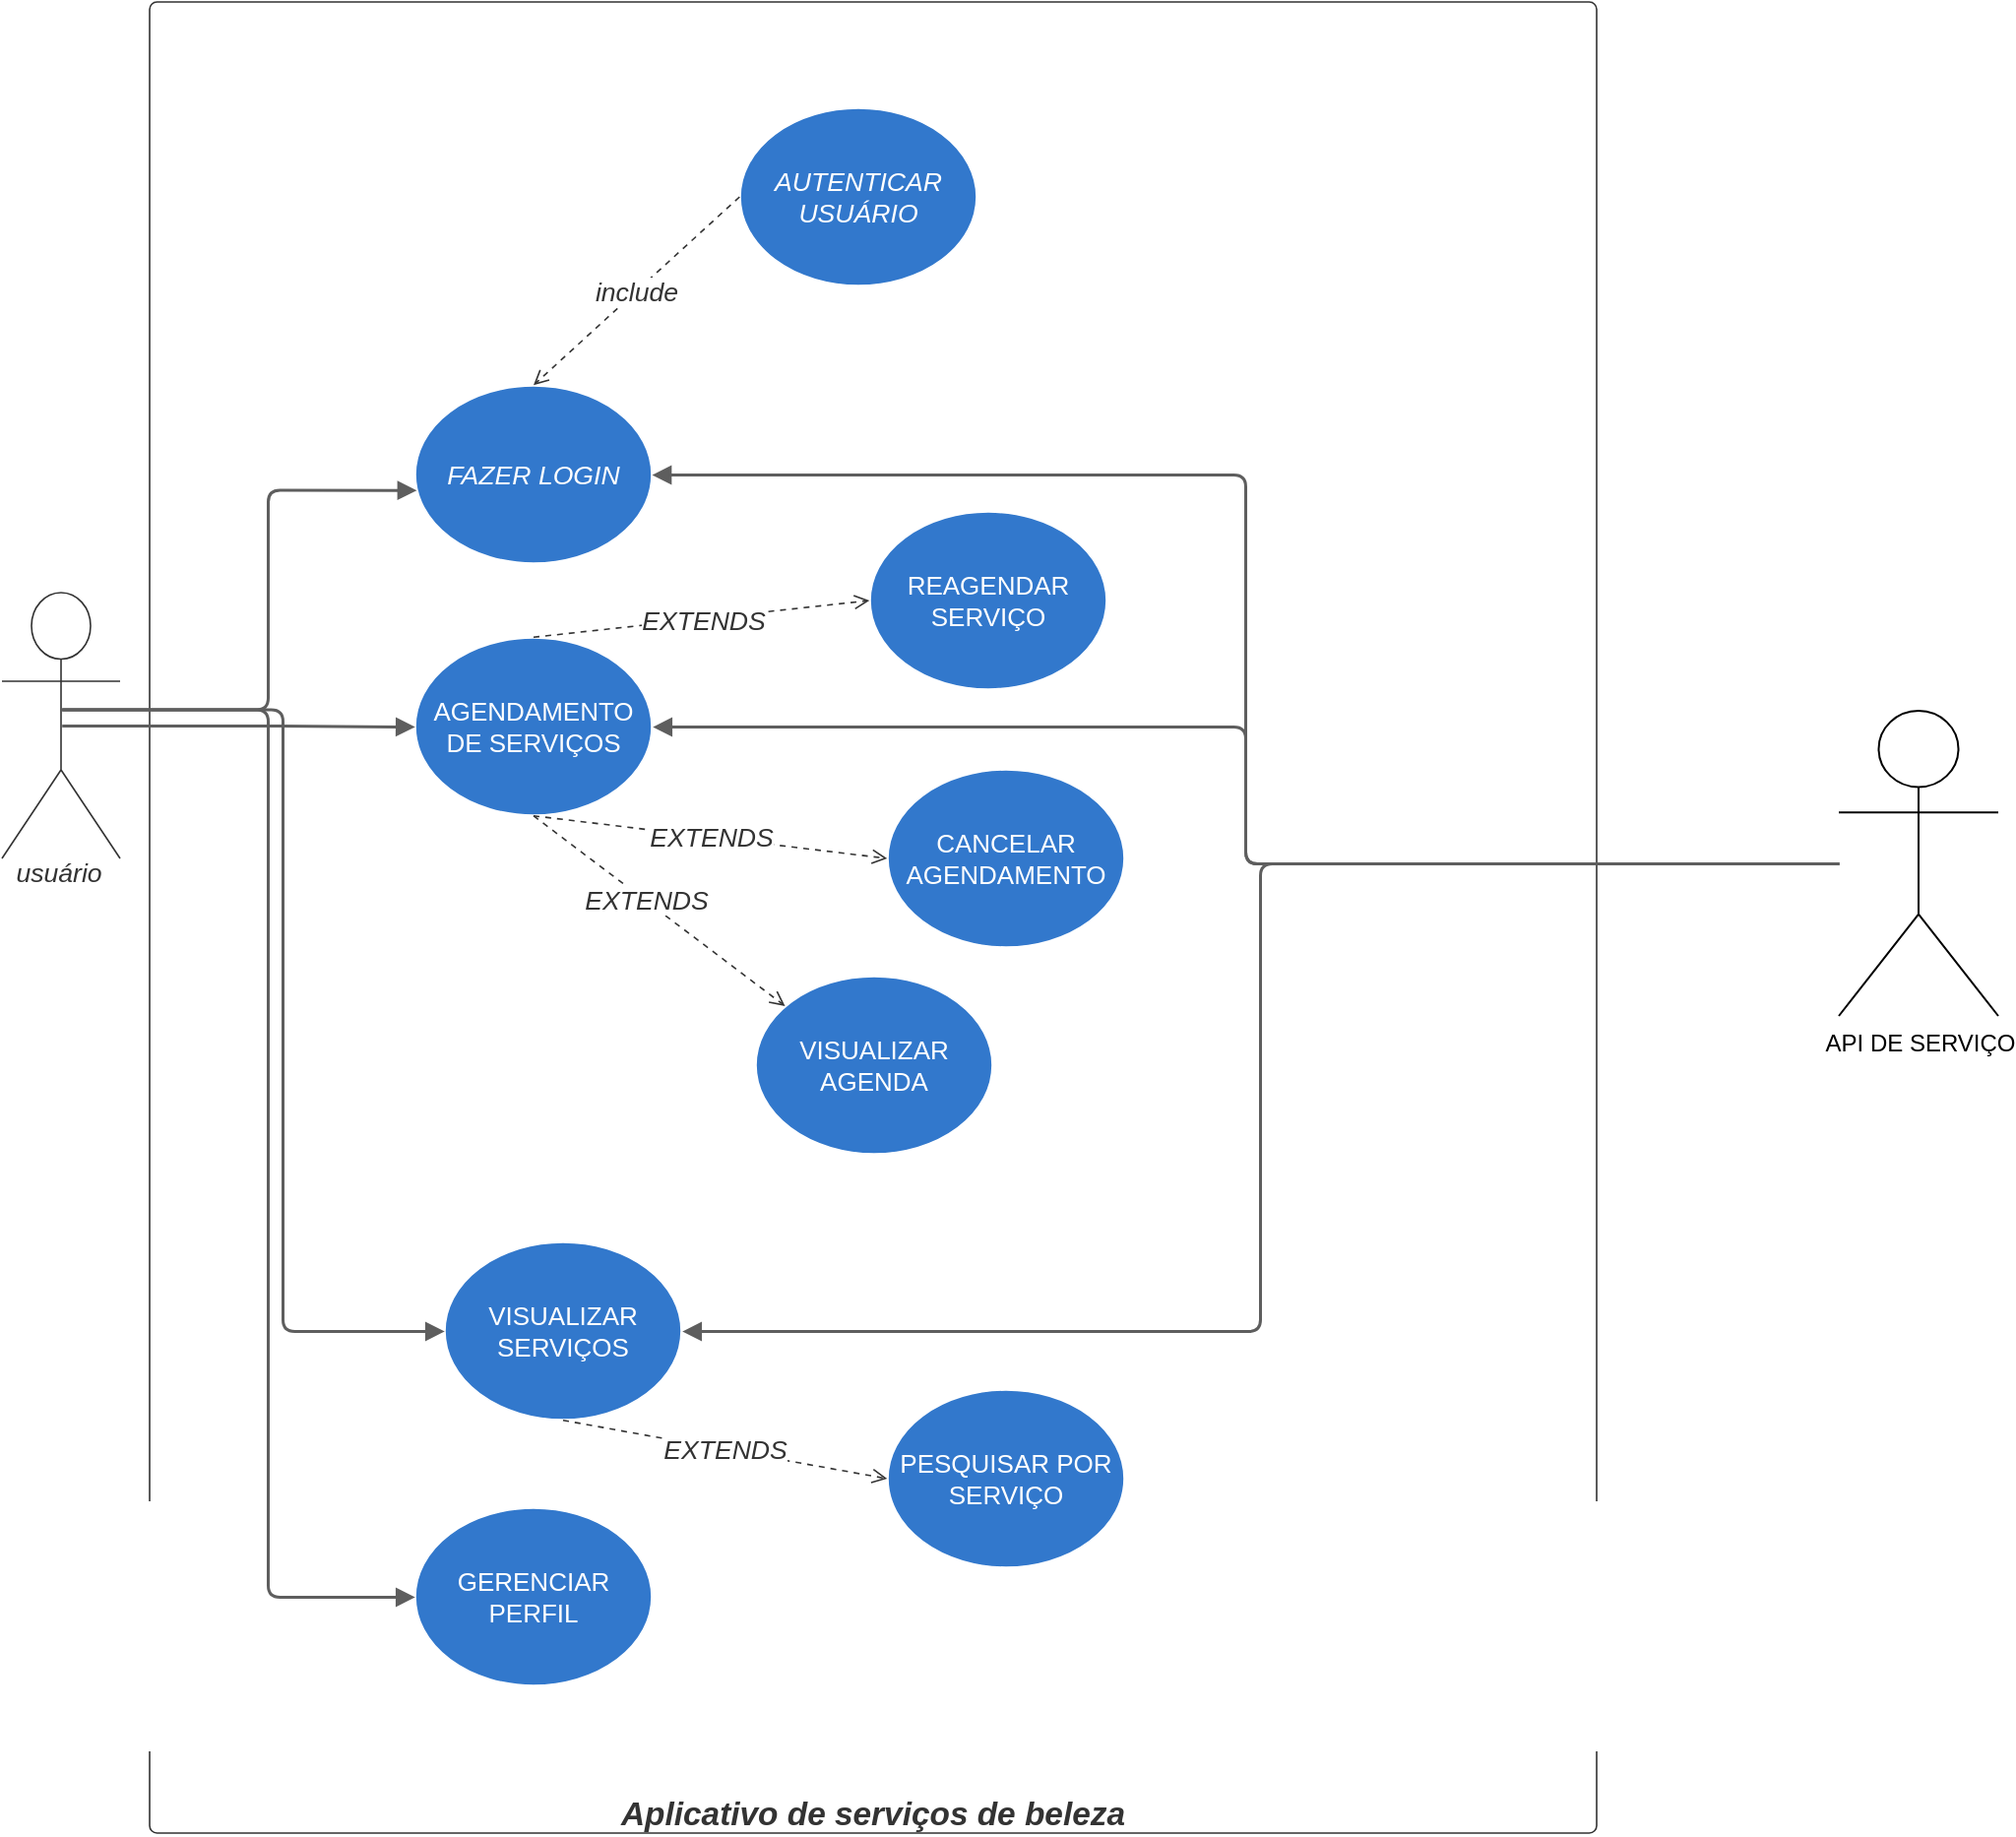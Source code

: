 <mxfile version="24.3.1" type="device">
  <diagram name="Página-1" id="BfVdu5xQGKNtw6ZUOIGQ">
    <mxGraphModel dx="2418" dy="1546" grid="0" gridSize="10" guides="1" tooltips="1" connect="1" arrows="1" fold="1" page="0" pageScale="1" pageWidth="827" pageHeight="1169" math="0" shadow="0">
      <root>
        <mxCell id="0" />
        <mxCell id="1" parent="0" />
        <mxCell id="gWYd5YzaYYqHv2XwFN_W-1" value="Aplicativo de serviços de beleza" style="html=1;overflow=block;blockSpacing=1;whiteSpace=wrap;container=1;pointerEvents=0;collapsible=0;recursiveResize=0;fontSize=16.7;fontColor=#333333;fontStyle=3;spacing=0;verticalAlign=bottom;strokeColor=#333333;strokeOpacity=100;fillOpacity=0;rounded=1;absoluteArcSize=1;arcSize=7.5;fillColor=#000000;strokeWidth=0.8;lucidId=wvyzM6N.5AY.;" vertex="1" parent="1">
          <mxGeometry x="-143" y="-130" width="735" height="930" as="geometry" />
        </mxCell>
        <mxCell id="gWYd5YzaYYqHv2XwFN_W-12" value="REAGENDAR SERVIÇO" style="html=1;overflow=block;blockSpacing=1;whiteSpace=wrap;ellipse;fontSize=13;fontColor=#ffffff;spacing=3.8;strokeColor=#ffffff;strokeOpacity=100;fillOpacity=100;rounded=1;absoluteArcSize=1;arcSize=7.5;fillColor=#3278cc;strokeWidth=0.8;lucidId=wvyzV5zUrH7a;" vertex="1" parent="gWYd5YzaYYqHv2XwFN_W-1">
          <mxGeometry x="366" y="259" width="120" height="90" as="geometry" />
        </mxCell>
        <mxCell id="gWYd5YzaYYqHv2XwFN_W-7" value="AUTENTICAR USUÁRIO" style="html=1;overflow=block;blockSpacing=1;whiteSpace=wrap;ellipse;fontSize=13.3;fontColor=#ffffff;fontStyle=2;align=center;spacing=0;verticalAlign=middle;strokeColor=#ffffff;strokeOpacity=100;fillOpacity=100;rounded=1;absoluteArcSize=1;arcSize=7.5;fillColor=#3278cc;strokeWidth=0.8;lucidId=wvyzOKTp8.~.;" vertex="1" parent="gWYd5YzaYYqHv2XwFN_W-1">
          <mxGeometry x="300" y="54" width="120" height="90" as="geometry" />
        </mxCell>
        <mxCell id="gWYd5YzaYYqHv2XwFN_W-2" value="usuário" style="html=1;overflow=block;blockSpacing=1;shape=umlActor;labelPosition=center;verticalLabelPosition=bottom;verticalAlign=top;whiteSpace=nowrap;fontSize=13.3;fontColor=#333333;fontStyle=2;spacing=0;strokeColor=#333333;strokeOpacity=100;rounded=1;absoluteArcSize=1;arcSize=7.5;fillColor=#ffffff;strokeWidth=0.8;lucidId=wvyz~zZ7IhlV;" vertex="1" parent="1">
          <mxGeometry x="-218" y="170" width="60" height="135" as="geometry" />
        </mxCell>
        <mxCell id="gWYd5YzaYYqHv2XwFN_W-3" value="FAZER LOGIN" style="html=1;overflow=block;blockSpacing=1;whiteSpace=wrap;ellipse;fontSize=13.3;fontColor=#ffffff;fontStyle=2;align=center;spacing=0;verticalAlign=middle;strokeColor=#ffffff;strokeOpacity=100;fillOpacity=100;rounded=1;absoluteArcSize=1;arcSize=7.5;fillColor=#3278cc;strokeWidth=0.8;lucidId=wvyz1ErxsB6p;" vertex="1" parent="1">
          <mxGeometry x="-8" y="65" width="120" height="90" as="geometry" />
        </mxCell>
        <mxCell id="gWYd5YzaYYqHv2XwFN_W-4" value="AGENDAMENTO DE SERVIÇOS" style="html=1;overflow=block;blockSpacing=1;whiteSpace=wrap;ellipse;fontSize=13;fontColor=#ffffff;spacing=3.8;strokeColor=#ffffff;strokeOpacity=100;fillOpacity=100;rounded=1;absoluteArcSize=1;arcSize=7.5;fillColor=#3278cc;strokeWidth=0.8;lucidId=wvyzICs4sFn5;" vertex="1" parent="1">
          <mxGeometry x="-8" y="193" width="120" height="90" as="geometry" />
        </mxCell>
        <mxCell id="gWYd5YzaYYqHv2XwFN_W-5" value="" style="html=1;jettySize=18;whiteSpace=wrap;fontSize=13;strokeColor=#5E5E5E;strokeWidth=1.5;rounded=1;arcSize=12;edgeStyle=orthogonalEdgeStyle;startArrow=none;endArrow=block;endFill=1;exitX=0.506;exitY=0.5;exitPerimeter=0;entryX=-0.003;entryY=0.5;entryPerimeter=0;lucidId=wvyzSI3lKz.y;" edge="1" parent="1" source="gWYd5YzaYYqHv2XwFN_W-2" target="gWYd5YzaYYqHv2XwFN_W-4">
          <mxGeometry width="100" height="100" relative="1" as="geometry">
            <Array as="points" />
          </mxGeometry>
        </mxCell>
        <mxCell id="gWYd5YzaYYqHv2XwFN_W-6" value="" style="html=1;jettySize=18;whiteSpace=wrap;fontSize=13;strokeColor=#5E5E5E;strokeWidth=1.5;rounded=1;arcSize=12;edgeStyle=orthogonalEdgeStyle;startArrow=none;endArrow=block;endFill=1;exitX=0.506;exitY=0.439;exitPerimeter=0;entryX=0.004;entryY=0.587;entryPerimeter=0;lucidId=wvyzBKNBqach;" edge="1" parent="1" source="gWYd5YzaYYqHv2XwFN_W-2" target="gWYd5YzaYYqHv2XwFN_W-3">
          <mxGeometry width="100" height="100" relative="1" as="geometry">
            <Array as="points" />
          </mxGeometry>
        </mxCell>
        <mxCell id="gWYd5YzaYYqHv2XwFN_W-8" value="" style="html=1;jettySize=18;whiteSpace=wrap;fontSize=13;strokeColor=#333333;strokeOpacity=100;dashed=1;fixDash=1;strokeWidth=0.8;rounded=0;startArrow=none;endArrow=open;exitX=-0.003;exitY=0.5;exitPerimeter=0;entryX=0.5;entryY=-0.004;entryPerimeter=0;lucidId=wvyzKGoiupi0;" edge="1" parent="1" source="gWYd5YzaYYqHv2XwFN_W-7" target="gWYd5YzaYYqHv2XwFN_W-3">
          <mxGeometry width="100" height="100" relative="1" as="geometry">
            <Array as="points" />
          </mxGeometry>
        </mxCell>
        <mxCell id="gWYd5YzaYYqHv2XwFN_W-9" value="include" style="text;html=1;resizable=0;labelBackgroundColor=default;align=center;verticalAlign=middle;fontStyle=2;fontColor=#333333;fontSize=13.3;" vertex="1" parent="gWYd5YzaYYqHv2XwFN_W-8">
          <mxGeometry relative="1" as="geometry" />
        </mxCell>
        <mxCell id="gWYd5YzaYYqHv2XwFN_W-11" value="VISUALIZAR SERVIÇOS" style="html=1;overflow=block;blockSpacing=1;whiteSpace=wrap;ellipse;fontSize=13;fontColor=#ffffff;spacing=3.8;strokeColor=#ffffff;strokeOpacity=100;fillOpacity=100;rounded=1;absoluteArcSize=1;arcSize=7.5;fillColor=#3278cc;strokeWidth=0.8;lucidId=wvyzOjkdI~kI;" vertex="1" parent="1">
          <mxGeometry x="7" y="500" width="120" height="90" as="geometry" />
        </mxCell>
        <mxCell id="gWYd5YzaYYqHv2XwFN_W-13" value="" style="html=1;jettySize=18;whiteSpace=wrap;fontSize=13;strokeColor=#333333;strokeOpacity=100;dashed=1;fixDash=1;strokeWidth=0.8;rounded=0;startArrow=none;endArrow=open;exitX=0.5;exitY=-0.004;exitPerimeter=0;entryX=-0.003;entryY=0.5;entryPerimeter=0;lucidId=wvyz44w24Je2;" edge="1" parent="1" source="gWYd5YzaYYqHv2XwFN_W-4" target="gWYd5YzaYYqHv2XwFN_W-12">
          <mxGeometry width="100" height="100" relative="1" as="geometry">
            <Array as="points" />
          </mxGeometry>
        </mxCell>
        <mxCell id="gWYd5YzaYYqHv2XwFN_W-14" value="EXTENDS" style="text;html=1;resizable=0;labelBackgroundColor=default;align=center;verticalAlign=middle;fontStyle=2;fontColor=#333333;fontSize=13.3;" vertex="1" parent="gWYd5YzaYYqHv2XwFN_W-13">
          <mxGeometry relative="1" as="geometry" />
        </mxCell>
        <mxCell id="gWYd5YzaYYqHv2XwFN_W-15" value="CANCELAR AGENDAMENTO" style="html=1;overflow=block;blockSpacing=1;whiteSpace=wrap;ellipse;fontSize=13;fontColor=#ffffff;spacing=3.8;strokeColor=#ffffff;strokeOpacity=100;fillOpacity=100;rounded=1;absoluteArcSize=1;arcSize=7.5;fillColor=#3278cc;strokeWidth=0.8;lucidId=wvyzwQxaAiyB;" vertex="1" parent="1">
          <mxGeometry x="232" y="260" width="120" height="90" as="geometry" />
        </mxCell>
        <mxCell id="gWYd5YzaYYqHv2XwFN_W-16" value="" style="html=1;jettySize=18;whiteSpace=wrap;fontSize=13;strokeColor=#333333;strokeOpacity=100;dashed=1;fixDash=1;strokeWidth=0.8;rounded=0;startArrow=none;endArrow=open;exitX=0.5;exitY=1.004;exitPerimeter=0;entryX=-0.003;entryY=0.5;entryPerimeter=0;lucidId=wvyzDyJkjw6B;" edge="1" parent="1" source="gWYd5YzaYYqHv2XwFN_W-4" target="gWYd5YzaYYqHv2XwFN_W-15">
          <mxGeometry width="100" height="100" relative="1" as="geometry">
            <Array as="points" />
          </mxGeometry>
        </mxCell>
        <mxCell id="gWYd5YzaYYqHv2XwFN_W-17" value="EXTENDS" style="text;html=1;resizable=0;labelBackgroundColor=default;align=center;verticalAlign=middle;fontStyle=2;fontColor=#333333;fontSize=13.3;" vertex="1" parent="gWYd5YzaYYqHv2XwFN_W-16">
          <mxGeometry relative="1" as="geometry" />
        </mxCell>
        <mxCell id="gWYd5YzaYYqHv2XwFN_W-18" value="" style="html=1;jettySize=18;whiteSpace=wrap;fontSize=13;strokeColor=#5E5E5E;strokeWidth=1.5;rounded=1;arcSize=12;edgeStyle=orthogonalEdgeStyle;startArrow=none;endArrow=block;endFill=1;exitX=0.506;exitY=0.439;exitPerimeter=0;entryX=-0.003;entryY=0.5;entryPerimeter=0;lucidId=wvyzL8~Ycayv;" edge="1" parent="1" source="gWYd5YzaYYqHv2XwFN_W-2" target="gWYd5YzaYYqHv2XwFN_W-11">
          <mxGeometry width="100" height="100" relative="1" as="geometry">
            <Array as="points" />
          </mxGeometry>
        </mxCell>
        <mxCell id="gWYd5YzaYYqHv2XwFN_W-19" value="PESQUISAR POR SERVIÇO" style="html=1;overflow=block;blockSpacing=1;whiteSpace=wrap;ellipse;fontSize=13;fontColor=#ffffff;spacing=3.8;strokeColor=#ffffff;strokeOpacity=100;fillOpacity=100;rounded=1;absoluteArcSize=1;arcSize=7.5;fillColor=#3278cc;strokeWidth=0.8;lucidId=wvyz_6u.Hg0.;" vertex="1" parent="1">
          <mxGeometry x="232" y="575" width="120" height="90" as="geometry" />
        </mxCell>
        <mxCell id="gWYd5YzaYYqHv2XwFN_W-20" value="" style="html=1;jettySize=18;whiteSpace=wrap;fontSize=13;strokeColor=#333333;strokeOpacity=100;dashed=1;fixDash=1;strokeWidth=0.8;rounded=0;startArrow=none;endArrow=open;exitX=0.5;exitY=1.004;exitPerimeter=0;entryX=-0.003;entryY=0.5;entryPerimeter=0;lucidId=wvyzdbQhRddT;" edge="1" parent="1" source="gWYd5YzaYYqHv2XwFN_W-11" target="gWYd5YzaYYqHv2XwFN_W-19">
          <mxGeometry width="100" height="100" relative="1" as="geometry">
            <Array as="points" />
          </mxGeometry>
        </mxCell>
        <mxCell id="gWYd5YzaYYqHv2XwFN_W-21" value="EXTENDS" style="text;html=1;resizable=0;labelBackgroundColor=default;align=center;verticalAlign=middle;fontStyle=2;fontColor=#333333;fontSize=13.3;" vertex="1" parent="gWYd5YzaYYqHv2XwFN_W-20">
          <mxGeometry relative="1" as="geometry" />
        </mxCell>
        <mxCell id="gWYd5YzaYYqHv2XwFN_W-22" value="" style="html=1;jettySize=18;whiteSpace=wrap;fontSize=13;strokeColor=#5E5E5E;strokeWidth=1.5;rounded=1;arcSize=12;edgeStyle=orthogonalEdgeStyle;startArrow=none;endArrow=block;endFill=1;entryX=1.003;entryY=0.5;entryPerimeter=0;lucidId=wvyz6pnipsly;" edge="1" parent="1" source="gWYd5YzaYYqHv2XwFN_W-30" target="gWYd5YzaYYqHv2XwFN_W-11">
          <mxGeometry width="100" height="100" relative="1" as="geometry">
            <Array as="points" />
            <mxPoint x="711" y="315" as="sourcePoint" />
          </mxGeometry>
        </mxCell>
        <mxCell id="gWYd5YzaYYqHv2XwFN_W-23" value="" style="html=1;jettySize=18;whiteSpace=wrap;fontSize=13;strokeColor=#5E5E5E;strokeWidth=1.5;rounded=1;arcSize=12;edgeStyle=orthogonalEdgeStyle;startArrow=none;endArrow=block;endFill=1;entryX=1.003;entryY=0.5;entryPerimeter=0;lucidId=wvyzZfF0RA4N;" edge="1" parent="1" source="gWYd5YzaYYqHv2XwFN_W-30" target="gWYd5YzaYYqHv2XwFN_W-4">
          <mxGeometry width="100" height="100" relative="1" as="geometry">
            <Array as="points" />
            <mxPoint x="710.86" y="319.13" as="sourcePoint" />
          </mxGeometry>
        </mxCell>
        <mxCell id="gWYd5YzaYYqHv2XwFN_W-24" value="GERENCIAR PERFIL" style="html=1;overflow=block;blockSpacing=1;whiteSpace=wrap;ellipse;fontSize=13;fontColor=#ffffff;spacing=3.8;strokeColor=#ffffff;strokeOpacity=100;fillOpacity=100;rounded=1;absoluteArcSize=1;arcSize=7.5;fillColor=#3278cc;strokeWidth=0.8;lucidId=wvyzY4NGmFOa;" vertex="1" parent="1">
          <mxGeometry x="-8" y="635" width="120" height="90" as="geometry" />
        </mxCell>
        <mxCell id="gWYd5YzaYYqHv2XwFN_W-25" value="" style="html=1;jettySize=18;whiteSpace=wrap;fontSize=13;strokeColor=#5E5E5E;strokeWidth=1.5;rounded=1;arcSize=12;edgeStyle=orthogonalEdgeStyle;startArrow=none;endArrow=block;endFill=1;exitX=0.506;exitY=0.439;exitPerimeter=0;entryX=-0.003;entryY=0.5;entryPerimeter=0;lucidId=wvyz6arKbXtW;" edge="1" parent="1" source="gWYd5YzaYYqHv2XwFN_W-2" target="gWYd5YzaYYqHv2XwFN_W-24">
          <mxGeometry width="100" height="100" relative="1" as="geometry">
            <Array as="points" />
          </mxGeometry>
        </mxCell>
        <mxCell id="gWYd5YzaYYqHv2XwFN_W-26" value="VISUALIZAR AGENDA" style="html=1;overflow=block;blockSpacing=1;whiteSpace=wrap;ellipse;fontSize=13;fontColor=#ffffff;spacing=3.8;strokeColor=#ffffff;strokeOpacity=100;fillOpacity=100;rounded=1;absoluteArcSize=1;arcSize=7.5;fillColor=#3278cc;strokeWidth=0.8;lucidId=wvyzynbhQIqQ;" vertex="1" parent="1">
          <mxGeometry x="165" y="365" width="120" height="90" as="geometry" />
        </mxCell>
        <mxCell id="gWYd5YzaYYqHv2XwFN_W-27" value="" style="html=1;jettySize=18;whiteSpace=wrap;fontSize=13;strokeColor=#5E5E5E;strokeWidth=1.5;rounded=1;arcSize=12;edgeStyle=orthogonalEdgeStyle;startArrow=none;endArrow=block;endFill=1;lucidId=wvyzm8g8ix6~;entryX=1;entryY=0.5;entryDx=0;entryDy=0;" edge="1" parent="1" source="gWYd5YzaYYqHv2XwFN_W-30" target="gWYd5YzaYYqHv2XwFN_W-3">
          <mxGeometry width="100" height="100" relative="1" as="geometry">
            <Array as="points" />
            <mxPoint x="710.86" y="319.13" as="sourcePoint" />
          </mxGeometry>
        </mxCell>
        <mxCell id="gWYd5YzaYYqHv2XwFN_W-28" value="" style="html=1;jettySize=18;whiteSpace=wrap;fontSize=13;strokeColor=#333333;strokeOpacity=100;dashed=1;fixDash=1;strokeWidth=0.8;rounded=0;startArrow=none;endArrow=open;exitX=0.5;exitY=1.004;exitPerimeter=0;entryX=0.123;entryY=0.166;entryPerimeter=0;lucidId=wvyz22x5Dq17;" edge="1" parent="1" source="gWYd5YzaYYqHv2XwFN_W-4" target="gWYd5YzaYYqHv2XwFN_W-26">
          <mxGeometry width="100" height="100" relative="1" as="geometry">
            <Array as="points" />
          </mxGeometry>
        </mxCell>
        <mxCell id="gWYd5YzaYYqHv2XwFN_W-29" value="EXTENDS" style="text;html=1;resizable=0;labelBackgroundColor=default;align=center;verticalAlign=middle;fontStyle=2;fontColor=#333333;fontSize=13.3;" vertex="1" parent="gWYd5YzaYYqHv2XwFN_W-28">
          <mxGeometry x="-0.116" relative="1" as="geometry">
            <mxPoint as="offset" />
          </mxGeometry>
        </mxCell>
        <mxCell id="gWYd5YzaYYqHv2XwFN_W-30" value="API DE SERVIÇO" style="shape=umlActor;verticalLabelPosition=bottom;verticalAlign=top;html=1;outlineConnect=0;" vertex="1" parent="1">
          <mxGeometry x="715" y="230" width="81" height="155" as="geometry" />
        </mxCell>
      </root>
    </mxGraphModel>
  </diagram>
</mxfile>

